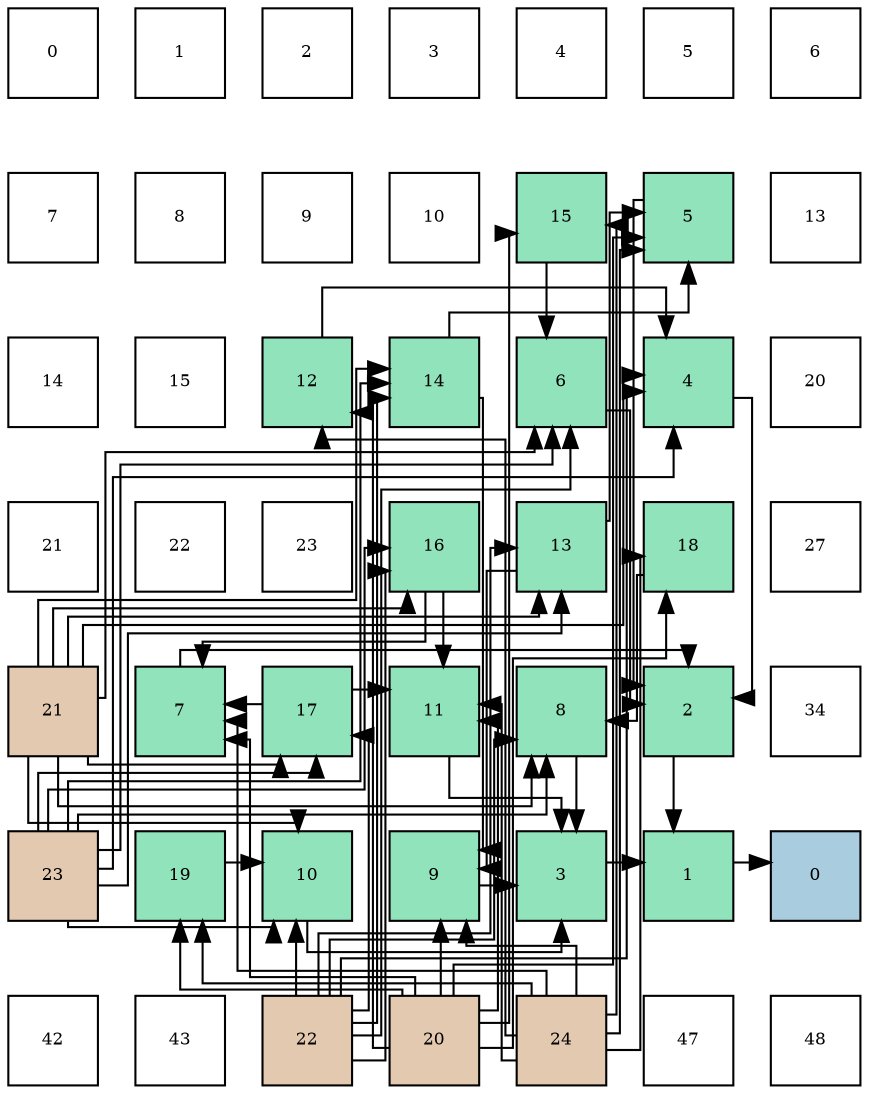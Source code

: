 digraph layout{
 rankdir=TB;
 splines=ortho;
 node [style=filled shape=square fixedsize=true width=0.6];
0[label="0", fontsize=8, fillcolor="#ffffff"];
1[label="1", fontsize=8, fillcolor="#ffffff"];
2[label="2", fontsize=8, fillcolor="#ffffff"];
3[label="3", fontsize=8, fillcolor="#ffffff"];
4[label="4", fontsize=8, fillcolor="#ffffff"];
5[label="5", fontsize=8, fillcolor="#ffffff"];
6[label="6", fontsize=8, fillcolor="#ffffff"];
7[label="7", fontsize=8, fillcolor="#ffffff"];
8[label="8", fontsize=8, fillcolor="#ffffff"];
9[label="9", fontsize=8, fillcolor="#ffffff"];
10[label="10", fontsize=8, fillcolor="#ffffff"];
11[label="15", fontsize=8, fillcolor="#91e3bb"];
12[label="5", fontsize=8, fillcolor="#91e3bb"];
13[label="13", fontsize=8, fillcolor="#ffffff"];
14[label="14", fontsize=8, fillcolor="#ffffff"];
15[label="15", fontsize=8, fillcolor="#ffffff"];
16[label="12", fontsize=8, fillcolor="#91e3bb"];
17[label="14", fontsize=8, fillcolor="#91e3bb"];
18[label="6", fontsize=8, fillcolor="#91e3bb"];
19[label="4", fontsize=8, fillcolor="#91e3bb"];
20[label="20", fontsize=8, fillcolor="#ffffff"];
21[label="21", fontsize=8, fillcolor="#ffffff"];
22[label="22", fontsize=8, fillcolor="#ffffff"];
23[label="23", fontsize=8, fillcolor="#ffffff"];
24[label="16", fontsize=8, fillcolor="#91e3bb"];
25[label="13", fontsize=8, fillcolor="#91e3bb"];
26[label="18", fontsize=8, fillcolor="#91e3bb"];
27[label="27", fontsize=8, fillcolor="#ffffff"];
28[label="21", fontsize=8, fillcolor="#e3c9af"];
29[label="7", fontsize=8, fillcolor="#91e3bb"];
30[label="17", fontsize=8, fillcolor="#91e3bb"];
31[label="11", fontsize=8, fillcolor="#91e3bb"];
32[label="8", fontsize=8, fillcolor="#91e3bb"];
33[label="2", fontsize=8, fillcolor="#91e3bb"];
34[label="34", fontsize=8, fillcolor="#ffffff"];
35[label="23", fontsize=8, fillcolor="#e3c9af"];
36[label="19", fontsize=8, fillcolor="#91e3bb"];
37[label="10", fontsize=8, fillcolor="#91e3bb"];
38[label="9", fontsize=8, fillcolor="#91e3bb"];
39[label="3", fontsize=8, fillcolor="#91e3bb"];
40[label="1", fontsize=8, fillcolor="#91e3bb"];
41[label="0", fontsize=8, fillcolor="#a9ccde"];
42[label="42", fontsize=8, fillcolor="#ffffff"];
43[label="43", fontsize=8, fillcolor="#ffffff"];
44[label="22", fontsize=8, fillcolor="#e3c9af"];
45[label="20", fontsize=8, fillcolor="#e3c9af"];
46[label="24", fontsize=8, fillcolor="#e3c9af"];
47[label="47", fontsize=8, fillcolor="#ffffff"];
48[label="48", fontsize=8, fillcolor="#ffffff"];
edge [constraint=false, style=vis];40 -> 41;
33 -> 40;
39 -> 40;
19 -> 33;
12 -> 33;
18 -> 33;
29 -> 33;
32 -> 39;
38 -> 39;
37 -> 39;
31 -> 39;
16 -> 19;
28 -> 19;
44 -> 19;
35 -> 19;
25 -> 12;
17 -> 12;
45 -> 12;
46 -> 12;
11 -> 18;
28 -> 18;
44 -> 18;
35 -> 18;
24 -> 29;
30 -> 29;
45 -> 29;
46 -> 29;
26 -> 32;
28 -> 32;
44 -> 32;
35 -> 32;
25 -> 38;
17 -> 38;
45 -> 38;
46 -> 38;
36 -> 37;
28 -> 37;
44 -> 37;
35 -> 37;
24 -> 31;
30 -> 31;
45 -> 31;
46 -> 31;
45 -> 16;
46 -> 16;
28 -> 25;
44 -> 25;
35 -> 25;
28 -> 17;
44 -> 17;
35 -> 17;
45 -> 11;
46 -> 11;
28 -> 24;
44 -> 24;
35 -> 24;
28 -> 30;
44 -> 30;
35 -> 30;
45 -> 26;
46 -> 26;
45 -> 36;
46 -> 36;
edge [constraint=true, style=invis];
0 -> 7 -> 14 -> 21 -> 28 -> 35 -> 42;
1 -> 8 -> 15 -> 22 -> 29 -> 36 -> 43;
2 -> 9 -> 16 -> 23 -> 30 -> 37 -> 44;
3 -> 10 -> 17 -> 24 -> 31 -> 38 -> 45;
4 -> 11 -> 18 -> 25 -> 32 -> 39 -> 46;
5 -> 12 -> 19 -> 26 -> 33 -> 40 -> 47;
6 -> 13 -> 20 -> 27 -> 34 -> 41 -> 48;
rank = same {0 -> 1 -> 2 -> 3 -> 4 -> 5 -> 6};
rank = same {7 -> 8 -> 9 -> 10 -> 11 -> 12 -> 13};
rank = same {14 -> 15 -> 16 -> 17 -> 18 -> 19 -> 20};
rank = same {21 -> 22 -> 23 -> 24 -> 25 -> 26 -> 27};
rank = same {28 -> 29 -> 30 -> 31 -> 32 -> 33 -> 34};
rank = same {35 -> 36 -> 37 -> 38 -> 39 -> 40 -> 41};
rank = same {42 -> 43 -> 44 -> 45 -> 46 -> 47 -> 48};
}